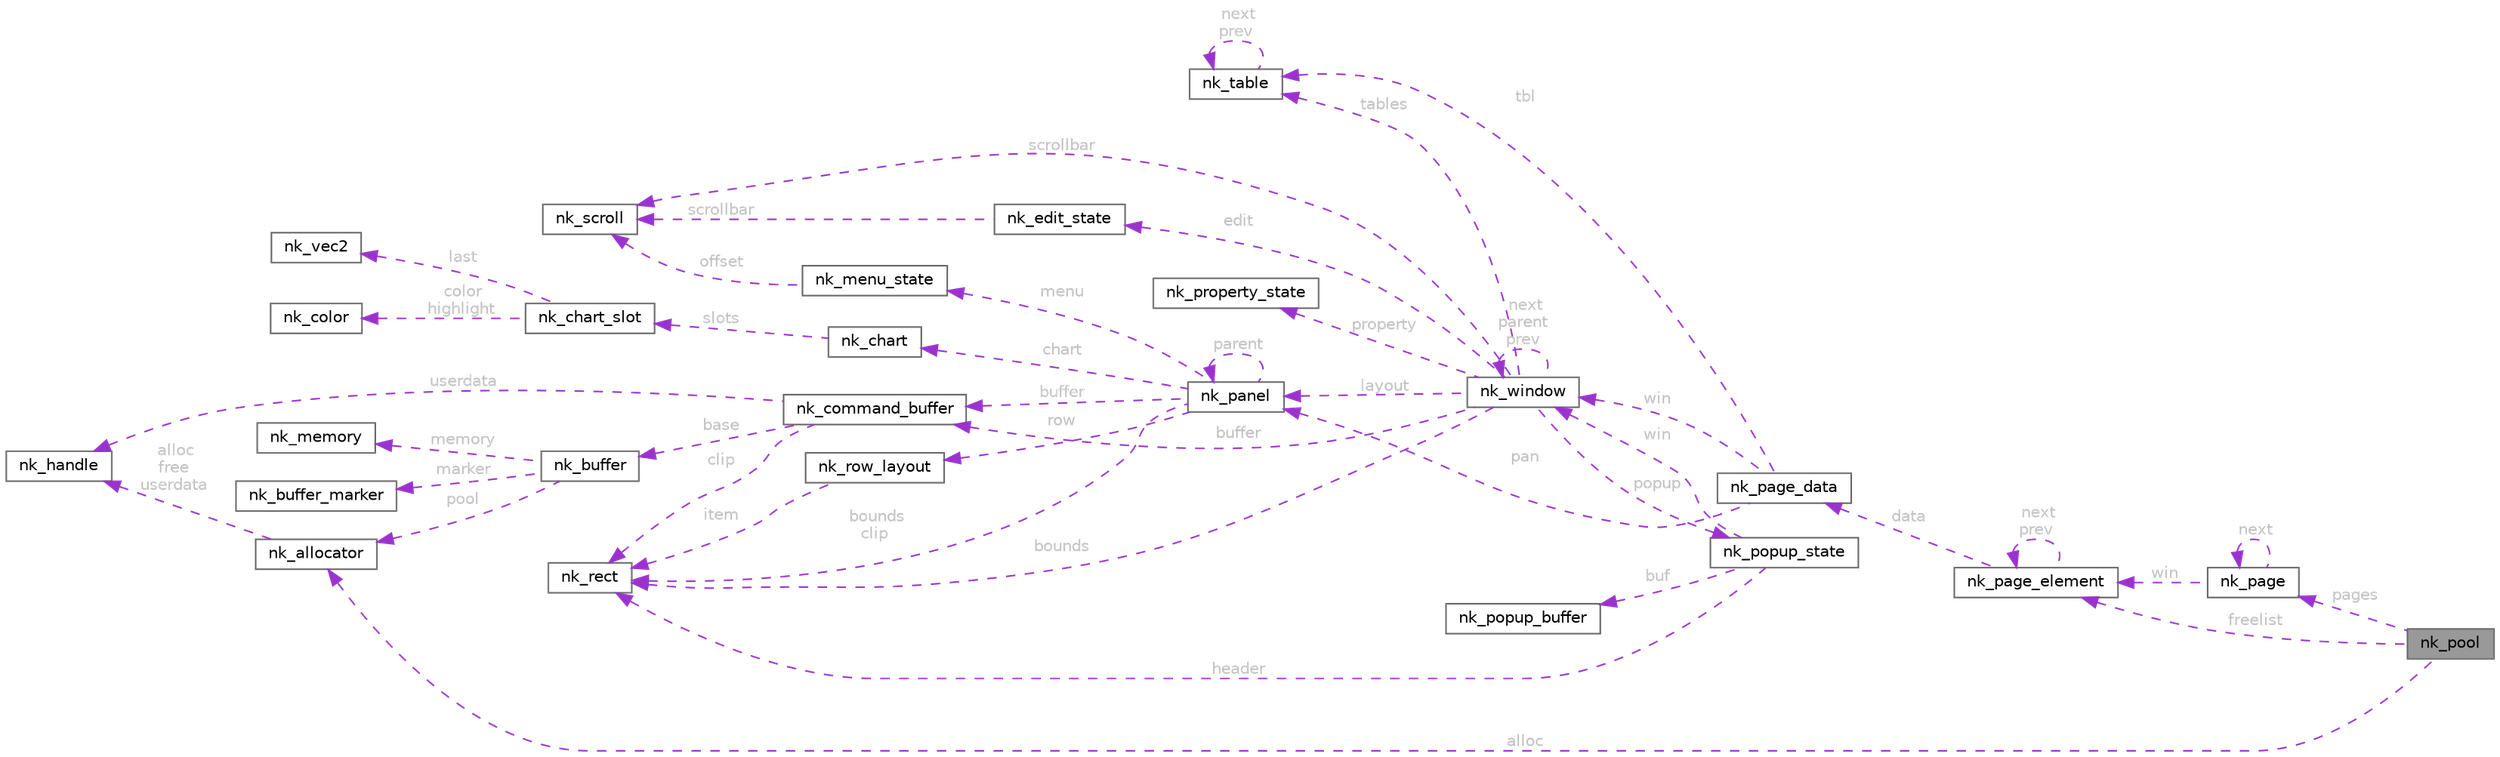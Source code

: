 digraph "nk_pool"
{
 // LATEX_PDF_SIZE
  bgcolor="transparent";
  edge [fontname=Helvetica,fontsize=10,labelfontname=Helvetica,labelfontsize=10];
  node [fontname=Helvetica,fontsize=10,shape=box,height=0.2,width=0.4];
  rankdir="LR";
  Node1 [id="Node000001",label="nk_pool",height=0.2,width=0.4,color="gray40", fillcolor="grey60", style="filled", fontcolor="black",tooltip=" "];
  Node2 -> Node1 [id="edge1_Node000001_Node000002",dir="back",color="darkorchid3",style="dashed",tooltip=" ",label=" alloc",fontcolor="grey" ];
  Node2 [id="Node000002",label="nk_allocator",height=0.2,width=0.4,color="gray40", fillcolor="white", style="filled",URL="$structnk__allocator.html",tooltip=" "];
  Node3 -> Node2 [id="edge2_Node000002_Node000003",dir="back",color="darkorchid3",style="dashed",tooltip=" ",label=" alloc\nfree\nuserdata",fontcolor="grey" ];
  Node3 [id="Node000003",label="nk_handle",height=0.2,width=0.4,color="gray40", fillcolor="white", style="filled",URL="$unionnk__handle.html",tooltip=" "];
  Node4 -> Node1 [id="edge3_Node000001_Node000004",dir="back",color="darkorchid3",style="dashed",tooltip=" ",label=" pages",fontcolor="grey" ];
  Node4 [id="Node000004",label="nk_page",height=0.2,width=0.4,color="gray40", fillcolor="white", style="filled",URL="$structnk__page.html",tooltip=" "];
  Node4 -> Node4 [id="edge4_Node000004_Node000004",dir="back",color="darkorchid3",style="dashed",tooltip=" ",label=" next",fontcolor="grey" ];
  Node5 -> Node4 [id="edge5_Node000004_Node000005",dir="back",color="darkorchid3",style="dashed",tooltip=" ",label=" win",fontcolor="grey" ];
  Node5 [id="Node000005",label="nk_page_element",height=0.2,width=0.4,color="gray40", fillcolor="white", style="filled",URL="$structnk__page__element.html",tooltip=" "];
  Node6 -> Node5 [id="edge6_Node000005_Node000006",dir="back",color="darkorchid3",style="dashed",tooltip=" ",label=" data",fontcolor="grey" ];
  Node6 [id="Node000006",label="nk_page_data",height=0.2,width=0.4,color="gray40", fillcolor="white", style="filled",URL="$unionnk__page__data.html",tooltip=" "];
  Node7 -> Node6 [id="edge7_Node000006_Node000007",dir="back",color="darkorchid3",style="dashed",tooltip=" ",label=" tbl",fontcolor="grey" ];
  Node7 [id="Node000007",label="nk_table",height=0.2,width=0.4,color="gray40", fillcolor="white", style="filled",URL="$structnk__table.html",tooltip=" "];
  Node7 -> Node7 [id="edge8_Node000007_Node000007",dir="back",color="darkorchid3",style="dashed",tooltip=" ",label=" next\nprev",fontcolor="grey" ];
  Node8 -> Node6 [id="edge9_Node000006_Node000008",dir="back",color="darkorchid3",style="dashed",tooltip=" ",label=" pan",fontcolor="grey" ];
  Node8 [id="Node000008",label="nk_panel",height=0.2,width=0.4,color="gray40", fillcolor="white", style="filled",URL="$structnk__panel.html",tooltip=" "];
  Node9 -> Node8 [id="edge10_Node000008_Node000009",dir="back",color="darkorchid3",style="dashed",tooltip=" ",label=" bounds\nclip",fontcolor="grey" ];
  Node9 [id="Node000009",label="nk_rect",height=0.2,width=0.4,color="gray40", fillcolor="white", style="filled",URL="$structnk__rect.html",tooltip=" "];
  Node10 -> Node8 [id="edge11_Node000008_Node000010",dir="back",color="darkorchid3",style="dashed",tooltip=" ",label=" menu",fontcolor="grey" ];
  Node10 [id="Node000010",label="nk_menu_state",height=0.2,width=0.4,color="gray40", fillcolor="white", style="filled",URL="$structnk__menu__state.html",tooltip=" "];
  Node11 -> Node10 [id="edge12_Node000010_Node000011",dir="back",color="darkorchid3",style="dashed",tooltip=" ",label=" offset",fontcolor="grey" ];
  Node11 [id="Node000011",label="nk_scroll",height=0.2,width=0.4,color="gray40", fillcolor="white", style="filled",URL="$structnk__scroll.html",tooltip=" "];
  Node12 -> Node8 [id="edge13_Node000008_Node000012",dir="back",color="darkorchid3",style="dashed",tooltip=" ",label=" row",fontcolor="grey" ];
  Node12 [id="Node000012",label="nk_row_layout",height=0.2,width=0.4,color="gray40", fillcolor="white", style="filled",URL="$structnk__row__layout.html",tooltip=" "];
  Node9 -> Node12 [id="edge14_Node000012_Node000009",dir="back",color="darkorchid3",style="dashed",tooltip=" ",label=" item",fontcolor="grey" ];
  Node13 -> Node8 [id="edge15_Node000008_Node000013",dir="back",color="darkorchid3",style="dashed",tooltip=" ",label=" chart",fontcolor="grey" ];
  Node13 [id="Node000013",label="nk_chart",height=0.2,width=0.4,color="gray40", fillcolor="white", style="filled",URL="$structnk__chart.html",tooltip=" "];
  Node14 -> Node13 [id="edge16_Node000013_Node000014",dir="back",color="darkorchid3",style="dashed",tooltip=" ",label=" slots",fontcolor="grey" ];
  Node14 [id="Node000014",label="nk_chart_slot",height=0.2,width=0.4,color="gray40", fillcolor="white", style="filled",URL="$structnk__chart__slot.html",tooltip=" "];
  Node15 -> Node14 [id="edge17_Node000014_Node000015",dir="back",color="darkorchid3",style="dashed",tooltip=" ",label=" color\nhighlight",fontcolor="grey" ];
  Node15 [id="Node000015",label="nk_color",height=0.2,width=0.4,color="gray40", fillcolor="white", style="filled",URL="$structnk__color.html",tooltip=" "];
  Node16 -> Node14 [id="edge18_Node000014_Node000016",dir="back",color="darkorchid3",style="dashed",tooltip=" ",label=" last",fontcolor="grey" ];
  Node16 [id="Node000016",label="nk_vec2",height=0.2,width=0.4,color="gray40", fillcolor="white", style="filled",URL="$structnk__vec2.html",tooltip=" "];
  Node17 -> Node8 [id="edge19_Node000008_Node000017",dir="back",color="darkorchid3",style="dashed",tooltip=" ",label=" buffer",fontcolor="grey" ];
  Node17 [id="Node000017",label="nk_command_buffer",height=0.2,width=0.4,color="gray40", fillcolor="white", style="filled",URL="$structnk__command__buffer.html",tooltip=" "];
  Node18 -> Node17 [id="edge20_Node000017_Node000018",dir="back",color="darkorchid3",style="dashed",tooltip=" ",label=" base",fontcolor="grey" ];
  Node18 [id="Node000018",label="nk_buffer",height=0.2,width=0.4,color="gray40", fillcolor="white", style="filled",URL="$structnk__buffer.html",tooltip=" "];
  Node19 -> Node18 [id="edge21_Node000018_Node000019",dir="back",color="darkorchid3",style="dashed",tooltip=" ",label=" marker",fontcolor="grey" ];
  Node19 [id="Node000019",label="nk_buffer_marker",height=0.2,width=0.4,color="gray40", fillcolor="white", style="filled",URL="$structnk__buffer__marker.html",tooltip=" "];
  Node2 -> Node18 [id="edge22_Node000018_Node000002",dir="back",color="darkorchid3",style="dashed",tooltip=" ",label=" pool",fontcolor="grey" ];
  Node20 -> Node18 [id="edge23_Node000018_Node000020",dir="back",color="darkorchid3",style="dashed",tooltip=" ",label=" memory",fontcolor="grey" ];
  Node20 [id="Node000020",label="nk_memory",height=0.2,width=0.4,color="gray40", fillcolor="white", style="filled",URL="$structnk__memory.html",tooltip=" "];
  Node9 -> Node17 [id="edge24_Node000017_Node000009",dir="back",color="darkorchid3",style="dashed",tooltip=" ",label=" clip",fontcolor="grey" ];
  Node3 -> Node17 [id="edge25_Node000017_Node000003",dir="back",color="darkorchid3",style="dashed",tooltip=" ",label=" userdata",fontcolor="grey" ];
  Node8 -> Node8 [id="edge26_Node000008_Node000008",dir="back",color="darkorchid3",style="dashed",tooltip=" ",label=" parent",fontcolor="grey" ];
  Node21 -> Node6 [id="edge27_Node000006_Node000021",dir="back",color="darkorchid3",style="dashed",tooltip=" ",label=" win",fontcolor="grey" ];
  Node21 [id="Node000021",label="nk_window",height=0.2,width=0.4,color="gray40", fillcolor="white", style="filled",URL="$structnk__window.html",tooltip=" "];
  Node9 -> Node21 [id="edge28_Node000021_Node000009",dir="back",color="darkorchid3",style="dashed",tooltip=" ",label=" bounds",fontcolor="grey" ];
  Node11 -> Node21 [id="edge29_Node000021_Node000011",dir="back",color="darkorchid3",style="dashed",tooltip=" ",label=" scrollbar",fontcolor="grey" ];
  Node17 -> Node21 [id="edge30_Node000021_Node000017",dir="back",color="darkorchid3",style="dashed",tooltip=" ",label=" buffer",fontcolor="grey" ];
  Node8 -> Node21 [id="edge31_Node000021_Node000008",dir="back",color="darkorchid3",style="dashed",tooltip=" ",label=" layout",fontcolor="grey" ];
  Node22 -> Node21 [id="edge32_Node000021_Node000022",dir="back",color="darkorchid3",style="dashed",tooltip=" ",label=" property",fontcolor="grey" ];
  Node22 [id="Node000022",label="nk_property_state",height=0.2,width=0.4,color="gray40", fillcolor="white", style="filled",URL="$structnk__property__state.html",tooltip=" "];
  Node23 -> Node21 [id="edge33_Node000021_Node000023",dir="back",color="darkorchid3",style="dashed",tooltip=" ",label=" popup",fontcolor="grey" ];
  Node23 [id="Node000023",label="nk_popup_state",height=0.2,width=0.4,color="gray40", fillcolor="white", style="filled",URL="$structnk__popup__state.html",tooltip=" "];
  Node21 -> Node23 [id="edge34_Node000023_Node000021",dir="back",color="darkorchid3",style="dashed",tooltip=" ",label=" win",fontcolor="grey" ];
  Node24 -> Node23 [id="edge35_Node000023_Node000024",dir="back",color="darkorchid3",style="dashed",tooltip=" ",label=" buf",fontcolor="grey" ];
  Node24 [id="Node000024",label="nk_popup_buffer",height=0.2,width=0.4,color="gray40", fillcolor="white", style="filled",URL="$structnk__popup__buffer.html",tooltip=" "];
  Node9 -> Node23 [id="edge36_Node000023_Node000009",dir="back",color="darkorchid3",style="dashed",tooltip=" ",label=" header",fontcolor="grey" ];
  Node25 -> Node21 [id="edge37_Node000021_Node000025",dir="back",color="darkorchid3",style="dashed",tooltip=" ",label=" edit",fontcolor="grey" ];
  Node25 [id="Node000025",label="nk_edit_state",height=0.2,width=0.4,color="gray40", fillcolor="white", style="filled",URL="$structnk__edit__state.html",tooltip=" "];
  Node11 -> Node25 [id="edge38_Node000025_Node000011",dir="back",color="darkorchid3",style="dashed",tooltip=" ",label=" scrollbar",fontcolor="grey" ];
  Node7 -> Node21 [id="edge39_Node000021_Node000007",dir="back",color="darkorchid3",style="dashed",tooltip=" ",label=" tables",fontcolor="grey" ];
  Node21 -> Node21 [id="edge40_Node000021_Node000021",dir="back",color="darkorchid3",style="dashed",tooltip=" ",label=" next\nparent\nprev",fontcolor="grey" ];
  Node5 -> Node5 [id="edge41_Node000005_Node000005",dir="back",color="darkorchid3",style="dashed",tooltip=" ",label=" next\nprev",fontcolor="grey" ];
  Node5 -> Node1 [id="edge42_Node000001_Node000005",dir="back",color="darkorchid3",style="dashed",tooltip=" ",label=" freelist",fontcolor="grey" ];
}
